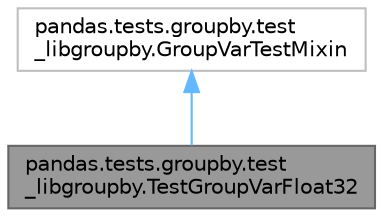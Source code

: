 digraph "pandas.tests.groupby.test_libgroupby.TestGroupVarFloat32"
{
 // LATEX_PDF_SIZE
  bgcolor="transparent";
  edge [fontname=Helvetica,fontsize=10,labelfontname=Helvetica,labelfontsize=10];
  node [fontname=Helvetica,fontsize=10,shape=box,height=0.2,width=0.4];
  Node1 [id="Node000001",label="pandas.tests.groupby.test\l_libgroupby.TestGroupVarFloat32",height=0.2,width=0.4,color="gray40", fillcolor="grey60", style="filled", fontcolor="black",tooltip=" "];
  Node2 -> Node1 [id="edge2_Node000001_Node000002",dir="back",color="steelblue1",style="solid",tooltip=" "];
  Node2 [id="Node000002",label="pandas.tests.groupby.test\l_libgroupby.GroupVarTestMixin",height=0.2,width=0.4,color="grey75", fillcolor="white", style="filled",URL="$d6/dab/classpandas_1_1tests_1_1groupby_1_1test__libgroupby_1_1GroupVarTestMixin.html",tooltip=" "];
}
